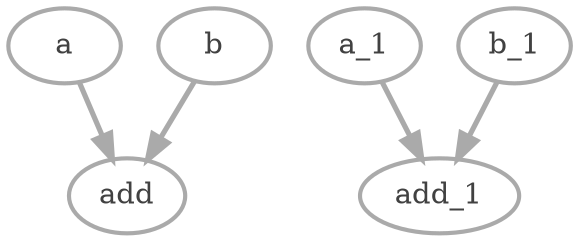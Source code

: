digraph G {
	graph [color=white fillcolor=white fontcolor="#414141" style=rounded]
	node [color="#aaaaaa" fillcolor=white fontcolor="#414141" penwidth=2 style=filled]
	edge [arrowsize=1.2 color="#aaaaaa" fontcolor="#414141" penwidth=2.5]
	a [label=a]
	b [label=b]
	add [label=add]
	a_1 [label=a_1]
	b_1 [label=b_1]
	add_1 [label=add_1]
	b -> add [label=""]
	a -> add [label=""]
	b_1 -> add_1 [label=""]
	a_1 -> add_1 [label=""]
}
